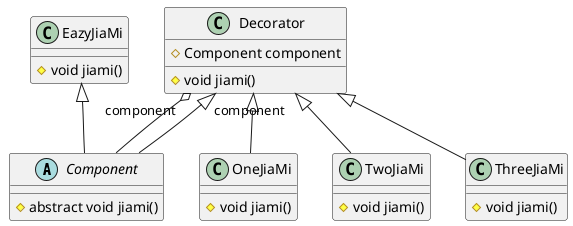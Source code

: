 @startuml

abstract class Component{
# abstract void jiami()
}

class Decorator{
# Component component
# void jiami()
/'
 component.jiami()
'/
}

Decorator "component" o-- Component
Decorator "component" <|-- Component
class OneJiaMi{
    # void jiami()
}
class TwoJiaMi{
    # void jiami()
}
class ThreeJiaMi{
    # void jiami()
}
class EazyJiaMi{
    # void jiami()
}
Decorator<|-- OneJiaMi
Decorator<|-- TwoJiaMi
Decorator<|-- ThreeJiaMi
EazyJiaMi<|--Component





/'Sunny软件公司欲开发了一个数据加密模块，可以对字符串进行加密。
最简单的加密算法 通过对字母进行移位来实现，同时还提供了稍复杂
的逆向输出加密，还提供了更为高级 的求模加密。用户先使用最简单
的加密算法对字符串进行加密，如果觉得还不够可以对 加密之后的结
果使用其他加密算法进行二次加密，当然也可以进行第三次加密。
试使用 装饰模式设计该多重加密系统'/
@enduml